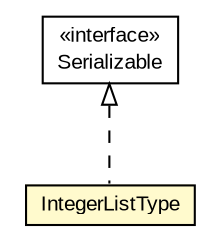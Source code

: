 #!/usr/local/bin/dot
#
# Class diagram 
# Generated by UMLGraph version R5_6-24-gf6e263 (http://www.umlgraph.org/)
#

digraph G {
	edge [fontname="arial",fontsize=10,labelfontname="arial",labelfontsize=10];
	node [fontname="arial",fontsize=10,shape=plaintext];
	nodesep=0.25;
	ranksep=0.5;
	// eu.europa.esig.jaxb.xades.IntegerListType
	c395907 [label=<<table title="eu.europa.esig.jaxb.xades.IntegerListType" border="0" cellborder="1" cellspacing="0" cellpadding="2" port="p" bgcolor="lemonChiffon" href="./IntegerListType.html">
		<tr><td><table border="0" cellspacing="0" cellpadding="1">
<tr><td align="center" balign="center"> IntegerListType </td></tr>
		</table></td></tr>
		</table>>, URL="./IntegerListType.html", fontname="arial", fontcolor="black", fontsize=10.0];
	//eu.europa.esig.jaxb.xades.IntegerListType implements java.io.Serializable
	c396129:p -> c395907:p [dir=back,arrowtail=empty,style=dashed];
	// java.io.Serializable
	c396129 [label=<<table title="java.io.Serializable" border="0" cellborder="1" cellspacing="0" cellpadding="2" port="p" href="http://java.sun.com/j2se/1.4.2/docs/api/java/io/Serializable.html">
		<tr><td><table border="0" cellspacing="0" cellpadding="1">
<tr><td align="center" balign="center"> &#171;interface&#187; </td></tr>
<tr><td align="center" balign="center"> Serializable </td></tr>
		</table></td></tr>
		</table>>, URL="http://java.sun.com/j2se/1.4.2/docs/api/java/io/Serializable.html", fontname="arial", fontcolor="black", fontsize=10.0];
}

